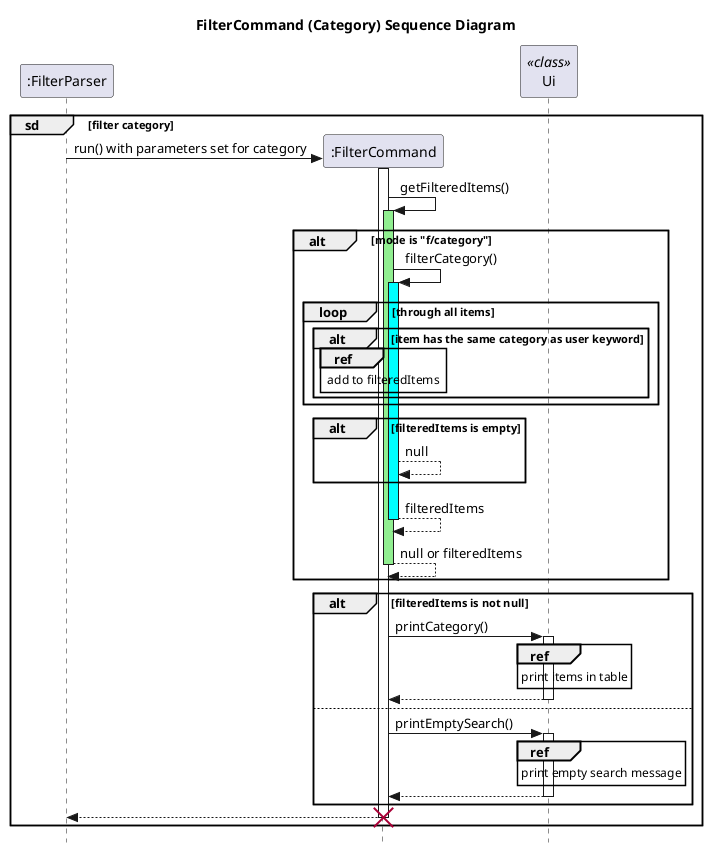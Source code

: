 @startuml
'https://plantuml.com/sequence-diagram
title FilterCommand (Category) Sequence Diagram

skinparam style strictuml
participant ":FilterParser"
group sd [filter category]
    ":FilterParser" -> ":FilterCommand" ** : run() with parameters set for category
    activate ":FilterCommand"
    ":FilterCommand" -> ":FilterCommand": getFilteredItems()
    activate ":FilterCommand" #lightgreen
    alt mode is "f/category"
        ":FilterCommand" -> ":FilterCommand": filterCategory()
        activate ":FilterCommand" #cyan
        loop through all items
            alt item has the same category as user keyword
                ref over ":FilterCommand"
                    add to filteredItems
                end ref
            end
        end
        alt filteredItems is empty
            ":FilterCommand" --> ":FilterCommand": null
        end
        return filteredItems
    return null or filteredItems
    end
    Participant "Ui" <<class>>
    alt filteredItems is not null
        ":FilterCommand" -> "Ui": printCategory()
        activate "Ui"
        ref over "Ui"
            print items in table
        end ref
        return
    else
        ":FilterCommand" -> "Ui": printEmptySearch()
        activate "Ui"
        ref over "Ui"
            print empty search message
        end ref
        return
    end
    return
    destroy ":FilterCommand"
end
@enduml